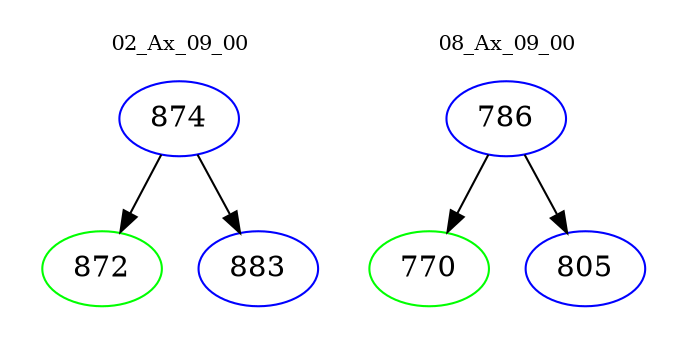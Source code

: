 digraph{
subgraph cluster_0 {
color = white
label = "02_Ax_09_00";
fontsize=10;
T0_874 [label="874", color="blue"]
T0_874 -> T0_872 [color="black"]
T0_872 [label="872", color="green"]
T0_874 -> T0_883 [color="black"]
T0_883 [label="883", color="blue"]
}
subgraph cluster_1 {
color = white
label = "08_Ax_09_00";
fontsize=10;
T1_786 [label="786", color="blue"]
T1_786 -> T1_770 [color="black"]
T1_770 [label="770", color="green"]
T1_786 -> T1_805 [color="black"]
T1_805 [label="805", color="blue"]
}
}
